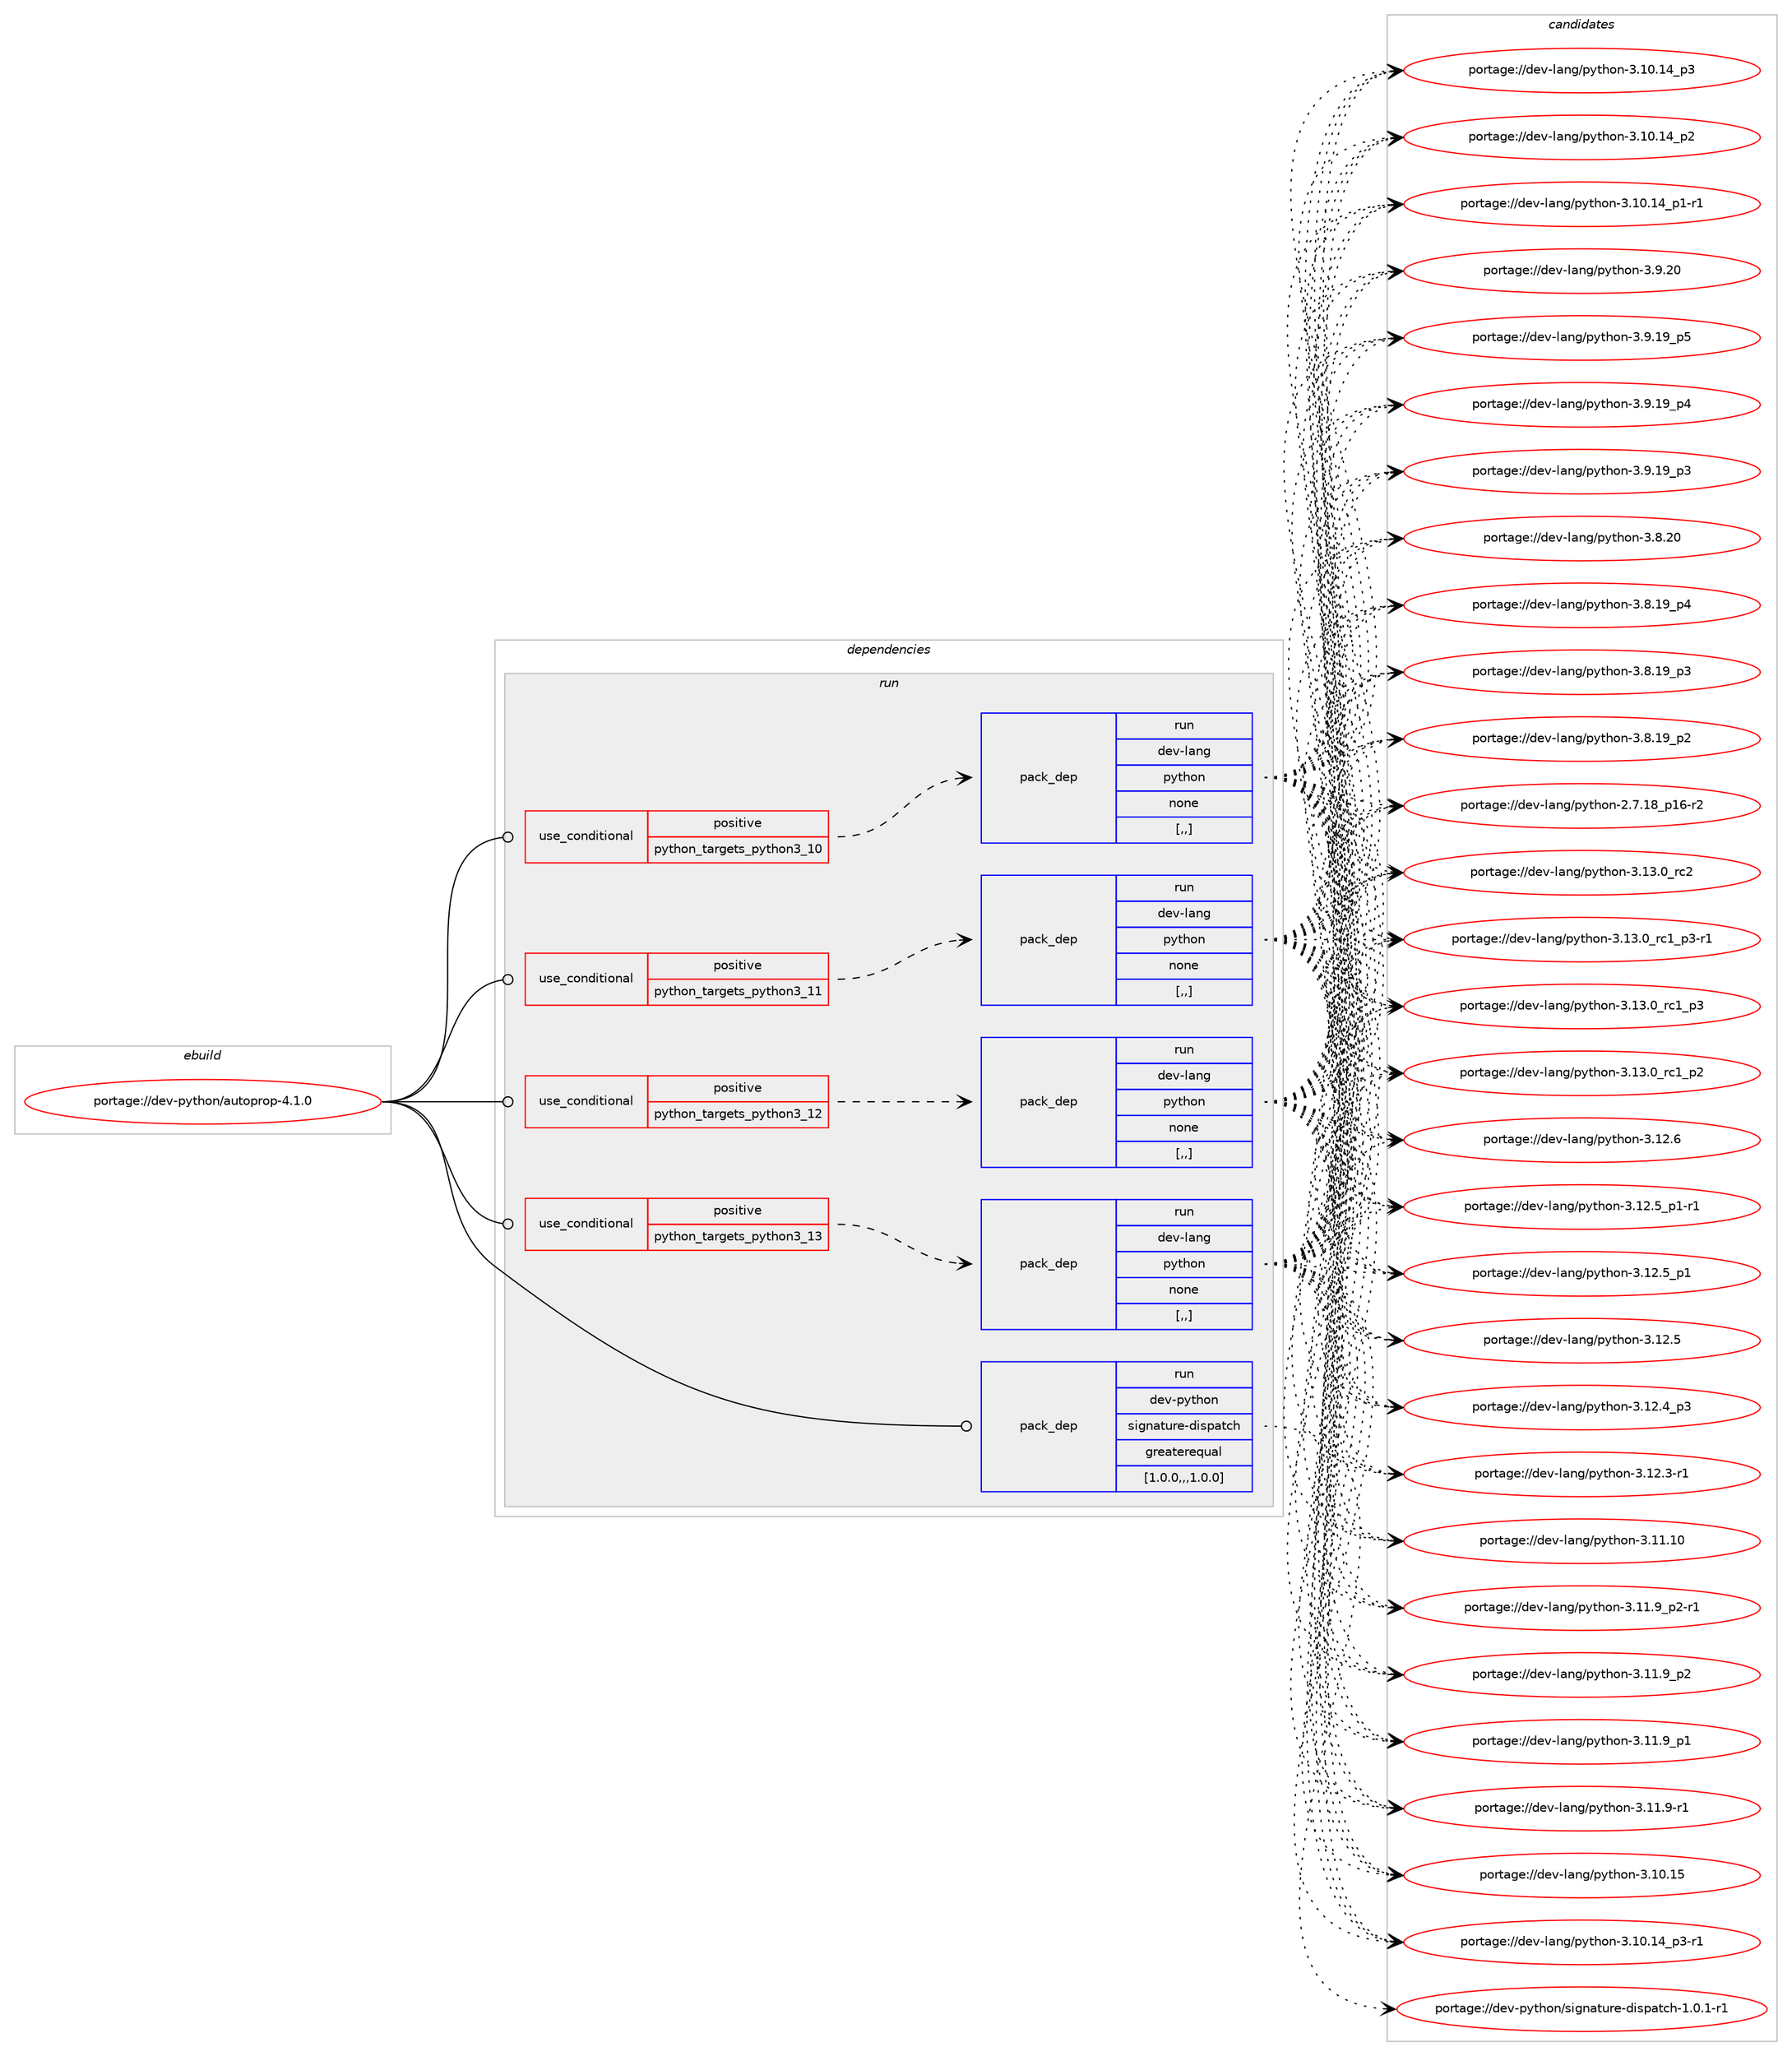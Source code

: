 digraph prolog {

# *************
# Graph options
# *************

newrank=true;
concentrate=true;
compound=true;
graph [rankdir=LR,fontname=Helvetica,fontsize=10,ranksep=1.5];#, ranksep=2.5, nodesep=0.2];
edge  [arrowhead=vee];
node  [fontname=Helvetica,fontsize=10];

# **********
# The ebuild
# **********

subgraph cluster_leftcol {
color=gray;
label=<<i>ebuild</i>>;
id [label="portage://dev-python/autoprop-4.1.0", color=red, width=4, href="../dev-python/autoprop-4.1.0.svg"];
}

# ****************
# The dependencies
# ****************

subgraph cluster_midcol {
color=gray;
label=<<i>dependencies</i>>;
subgraph cluster_compile {
fillcolor="#eeeeee";
style=filled;
label=<<i>compile</i>>;
}
subgraph cluster_compileandrun {
fillcolor="#eeeeee";
style=filled;
label=<<i>compile and run</i>>;
}
subgraph cluster_run {
fillcolor="#eeeeee";
style=filled;
label=<<i>run</i>>;
subgraph cond161403 {
dependency636662 [label=<<TABLE BORDER="0" CELLBORDER="1" CELLSPACING="0" CELLPADDING="4"><TR><TD ROWSPAN="3" CELLPADDING="10">use_conditional</TD></TR><TR><TD>positive</TD></TR><TR><TD>python_targets_python3_10</TD></TR></TABLE>>, shape=none, color=red];
subgraph pack470445 {
dependency636663 [label=<<TABLE BORDER="0" CELLBORDER="1" CELLSPACING="0" CELLPADDING="4" WIDTH="220"><TR><TD ROWSPAN="6" CELLPADDING="30">pack_dep</TD></TR><TR><TD WIDTH="110">run</TD></TR><TR><TD>dev-lang</TD></TR><TR><TD>python</TD></TR><TR><TD>none</TD></TR><TR><TD>[,,]</TD></TR></TABLE>>, shape=none, color=blue];
}
dependency636662:e -> dependency636663:w [weight=20,style="dashed",arrowhead="vee"];
}
id:e -> dependency636662:w [weight=20,style="solid",arrowhead="odot"];
subgraph cond161404 {
dependency636664 [label=<<TABLE BORDER="0" CELLBORDER="1" CELLSPACING="0" CELLPADDING="4"><TR><TD ROWSPAN="3" CELLPADDING="10">use_conditional</TD></TR><TR><TD>positive</TD></TR><TR><TD>python_targets_python3_11</TD></TR></TABLE>>, shape=none, color=red];
subgraph pack470446 {
dependency636665 [label=<<TABLE BORDER="0" CELLBORDER="1" CELLSPACING="0" CELLPADDING="4" WIDTH="220"><TR><TD ROWSPAN="6" CELLPADDING="30">pack_dep</TD></TR><TR><TD WIDTH="110">run</TD></TR><TR><TD>dev-lang</TD></TR><TR><TD>python</TD></TR><TR><TD>none</TD></TR><TR><TD>[,,]</TD></TR></TABLE>>, shape=none, color=blue];
}
dependency636664:e -> dependency636665:w [weight=20,style="dashed",arrowhead="vee"];
}
id:e -> dependency636664:w [weight=20,style="solid",arrowhead="odot"];
subgraph cond161405 {
dependency636666 [label=<<TABLE BORDER="0" CELLBORDER="1" CELLSPACING="0" CELLPADDING="4"><TR><TD ROWSPAN="3" CELLPADDING="10">use_conditional</TD></TR><TR><TD>positive</TD></TR><TR><TD>python_targets_python3_12</TD></TR></TABLE>>, shape=none, color=red];
subgraph pack470447 {
dependency636667 [label=<<TABLE BORDER="0" CELLBORDER="1" CELLSPACING="0" CELLPADDING="4" WIDTH="220"><TR><TD ROWSPAN="6" CELLPADDING="30">pack_dep</TD></TR><TR><TD WIDTH="110">run</TD></TR><TR><TD>dev-lang</TD></TR><TR><TD>python</TD></TR><TR><TD>none</TD></TR><TR><TD>[,,]</TD></TR></TABLE>>, shape=none, color=blue];
}
dependency636666:e -> dependency636667:w [weight=20,style="dashed",arrowhead="vee"];
}
id:e -> dependency636666:w [weight=20,style="solid",arrowhead="odot"];
subgraph cond161406 {
dependency636668 [label=<<TABLE BORDER="0" CELLBORDER="1" CELLSPACING="0" CELLPADDING="4"><TR><TD ROWSPAN="3" CELLPADDING="10">use_conditional</TD></TR><TR><TD>positive</TD></TR><TR><TD>python_targets_python3_13</TD></TR></TABLE>>, shape=none, color=red];
subgraph pack470448 {
dependency636669 [label=<<TABLE BORDER="0" CELLBORDER="1" CELLSPACING="0" CELLPADDING="4" WIDTH="220"><TR><TD ROWSPAN="6" CELLPADDING="30">pack_dep</TD></TR><TR><TD WIDTH="110">run</TD></TR><TR><TD>dev-lang</TD></TR><TR><TD>python</TD></TR><TR><TD>none</TD></TR><TR><TD>[,,]</TD></TR></TABLE>>, shape=none, color=blue];
}
dependency636668:e -> dependency636669:w [weight=20,style="dashed",arrowhead="vee"];
}
id:e -> dependency636668:w [weight=20,style="solid",arrowhead="odot"];
subgraph pack470449 {
dependency636670 [label=<<TABLE BORDER="0" CELLBORDER="1" CELLSPACING="0" CELLPADDING="4" WIDTH="220"><TR><TD ROWSPAN="6" CELLPADDING="30">pack_dep</TD></TR><TR><TD WIDTH="110">run</TD></TR><TR><TD>dev-python</TD></TR><TR><TD>signature-dispatch</TD></TR><TR><TD>greaterequal</TD></TR><TR><TD>[1.0.0,,,1.0.0]</TD></TR></TABLE>>, shape=none, color=blue];
}
id:e -> dependency636670:w [weight=20,style="solid",arrowhead="odot"];
}
}

# **************
# The candidates
# **************

subgraph cluster_choices {
rank=same;
color=gray;
label=<<i>candidates</i>>;

subgraph choice470445 {
color=black;
nodesep=1;
choice10010111845108971101034711212111610411111045514649514648951149950 [label="portage://dev-lang/python-3.13.0_rc2", color=red, width=4,href="../dev-lang/python-3.13.0_rc2.svg"];
choice1001011184510897110103471121211161041111104551464951464895114994995112514511449 [label="portage://dev-lang/python-3.13.0_rc1_p3-r1", color=red, width=4,href="../dev-lang/python-3.13.0_rc1_p3-r1.svg"];
choice100101118451089711010347112121116104111110455146495146489511499499511251 [label="portage://dev-lang/python-3.13.0_rc1_p3", color=red, width=4,href="../dev-lang/python-3.13.0_rc1_p3.svg"];
choice100101118451089711010347112121116104111110455146495146489511499499511250 [label="portage://dev-lang/python-3.13.0_rc1_p2", color=red, width=4,href="../dev-lang/python-3.13.0_rc1_p2.svg"];
choice10010111845108971101034711212111610411111045514649504654 [label="portage://dev-lang/python-3.12.6", color=red, width=4,href="../dev-lang/python-3.12.6.svg"];
choice1001011184510897110103471121211161041111104551464950465395112494511449 [label="portage://dev-lang/python-3.12.5_p1-r1", color=red, width=4,href="../dev-lang/python-3.12.5_p1-r1.svg"];
choice100101118451089711010347112121116104111110455146495046539511249 [label="portage://dev-lang/python-3.12.5_p1", color=red, width=4,href="../dev-lang/python-3.12.5_p1.svg"];
choice10010111845108971101034711212111610411111045514649504653 [label="portage://dev-lang/python-3.12.5", color=red, width=4,href="../dev-lang/python-3.12.5.svg"];
choice100101118451089711010347112121116104111110455146495046529511251 [label="portage://dev-lang/python-3.12.4_p3", color=red, width=4,href="../dev-lang/python-3.12.4_p3.svg"];
choice100101118451089711010347112121116104111110455146495046514511449 [label="portage://dev-lang/python-3.12.3-r1", color=red, width=4,href="../dev-lang/python-3.12.3-r1.svg"];
choice1001011184510897110103471121211161041111104551464949464948 [label="portage://dev-lang/python-3.11.10", color=red, width=4,href="../dev-lang/python-3.11.10.svg"];
choice1001011184510897110103471121211161041111104551464949465795112504511449 [label="portage://dev-lang/python-3.11.9_p2-r1", color=red, width=4,href="../dev-lang/python-3.11.9_p2-r1.svg"];
choice100101118451089711010347112121116104111110455146494946579511250 [label="portage://dev-lang/python-3.11.9_p2", color=red, width=4,href="../dev-lang/python-3.11.9_p2.svg"];
choice100101118451089711010347112121116104111110455146494946579511249 [label="portage://dev-lang/python-3.11.9_p1", color=red, width=4,href="../dev-lang/python-3.11.9_p1.svg"];
choice100101118451089711010347112121116104111110455146494946574511449 [label="portage://dev-lang/python-3.11.9-r1", color=red, width=4,href="../dev-lang/python-3.11.9-r1.svg"];
choice1001011184510897110103471121211161041111104551464948464953 [label="portage://dev-lang/python-3.10.15", color=red, width=4,href="../dev-lang/python-3.10.15.svg"];
choice100101118451089711010347112121116104111110455146494846495295112514511449 [label="portage://dev-lang/python-3.10.14_p3-r1", color=red, width=4,href="../dev-lang/python-3.10.14_p3-r1.svg"];
choice10010111845108971101034711212111610411111045514649484649529511251 [label="portage://dev-lang/python-3.10.14_p3", color=red, width=4,href="../dev-lang/python-3.10.14_p3.svg"];
choice10010111845108971101034711212111610411111045514649484649529511250 [label="portage://dev-lang/python-3.10.14_p2", color=red, width=4,href="../dev-lang/python-3.10.14_p2.svg"];
choice100101118451089711010347112121116104111110455146494846495295112494511449 [label="portage://dev-lang/python-3.10.14_p1-r1", color=red, width=4,href="../dev-lang/python-3.10.14_p1-r1.svg"];
choice10010111845108971101034711212111610411111045514657465048 [label="portage://dev-lang/python-3.9.20", color=red, width=4,href="../dev-lang/python-3.9.20.svg"];
choice100101118451089711010347112121116104111110455146574649579511253 [label="portage://dev-lang/python-3.9.19_p5", color=red, width=4,href="../dev-lang/python-3.9.19_p5.svg"];
choice100101118451089711010347112121116104111110455146574649579511252 [label="portage://dev-lang/python-3.9.19_p4", color=red, width=4,href="../dev-lang/python-3.9.19_p4.svg"];
choice100101118451089711010347112121116104111110455146574649579511251 [label="portage://dev-lang/python-3.9.19_p3", color=red, width=4,href="../dev-lang/python-3.9.19_p3.svg"];
choice10010111845108971101034711212111610411111045514656465048 [label="portage://dev-lang/python-3.8.20", color=red, width=4,href="../dev-lang/python-3.8.20.svg"];
choice100101118451089711010347112121116104111110455146564649579511252 [label="portage://dev-lang/python-3.8.19_p4", color=red, width=4,href="../dev-lang/python-3.8.19_p4.svg"];
choice100101118451089711010347112121116104111110455146564649579511251 [label="portage://dev-lang/python-3.8.19_p3", color=red, width=4,href="../dev-lang/python-3.8.19_p3.svg"];
choice100101118451089711010347112121116104111110455146564649579511250 [label="portage://dev-lang/python-3.8.19_p2", color=red, width=4,href="../dev-lang/python-3.8.19_p2.svg"];
choice100101118451089711010347112121116104111110455046554649569511249544511450 [label="portage://dev-lang/python-2.7.18_p16-r2", color=red, width=4,href="../dev-lang/python-2.7.18_p16-r2.svg"];
dependency636663:e -> choice10010111845108971101034711212111610411111045514649514648951149950:w [style=dotted,weight="100"];
dependency636663:e -> choice1001011184510897110103471121211161041111104551464951464895114994995112514511449:w [style=dotted,weight="100"];
dependency636663:e -> choice100101118451089711010347112121116104111110455146495146489511499499511251:w [style=dotted,weight="100"];
dependency636663:e -> choice100101118451089711010347112121116104111110455146495146489511499499511250:w [style=dotted,weight="100"];
dependency636663:e -> choice10010111845108971101034711212111610411111045514649504654:w [style=dotted,weight="100"];
dependency636663:e -> choice1001011184510897110103471121211161041111104551464950465395112494511449:w [style=dotted,weight="100"];
dependency636663:e -> choice100101118451089711010347112121116104111110455146495046539511249:w [style=dotted,weight="100"];
dependency636663:e -> choice10010111845108971101034711212111610411111045514649504653:w [style=dotted,weight="100"];
dependency636663:e -> choice100101118451089711010347112121116104111110455146495046529511251:w [style=dotted,weight="100"];
dependency636663:e -> choice100101118451089711010347112121116104111110455146495046514511449:w [style=dotted,weight="100"];
dependency636663:e -> choice1001011184510897110103471121211161041111104551464949464948:w [style=dotted,weight="100"];
dependency636663:e -> choice1001011184510897110103471121211161041111104551464949465795112504511449:w [style=dotted,weight="100"];
dependency636663:e -> choice100101118451089711010347112121116104111110455146494946579511250:w [style=dotted,weight="100"];
dependency636663:e -> choice100101118451089711010347112121116104111110455146494946579511249:w [style=dotted,weight="100"];
dependency636663:e -> choice100101118451089711010347112121116104111110455146494946574511449:w [style=dotted,weight="100"];
dependency636663:e -> choice1001011184510897110103471121211161041111104551464948464953:w [style=dotted,weight="100"];
dependency636663:e -> choice100101118451089711010347112121116104111110455146494846495295112514511449:w [style=dotted,weight="100"];
dependency636663:e -> choice10010111845108971101034711212111610411111045514649484649529511251:w [style=dotted,weight="100"];
dependency636663:e -> choice10010111845108971101034711212111610411111045514649484649529511250:w [style=dotted,weight="100"];
dependency636663:e -> choice100101118451089711010347112121116104111110455146494846495295112494511449:w [style=dotted,weight="100"];
dependency636663:e -> choice10010111845108971101034711212111610411111045514657465048:w [style=dotted,weight="100"];
dependency636663:e -> choice100101118451089711010347112121116104111110455146574649579511253:w [style=dotted,weight="100"];
dependency636663:e -> choice100101118451089711010347112121116104111110455146574649579511252:w [style=dotted,weight="100"];
dependency636663:e -> choice100101118451089711010347112121116104111110455146574649579511251:w [style=dotted,weight="100"];
dependency636663:e -> choice10010111845108971101034711212111610411111045514656465048:w [style=dotted,weight="100"];
dependency636663:e -> choice100101118451089711010347112121116104111110455146564649579511252:w [style=dotted,weight="100"];
dependency636663:e -> choice100101118451089711010347112121116104111110455146564649579511251:w [style=dotted,weight="100"];
dependency636663:e -> choice100101118451089711010347112121116104111110455146564649579511250:w [style=dotted,weight="100"];
dependency636663:e -> choice100101118451089711010347112121116104111110455046554649569511249544511450:w [style=dotted,weight="100"];
}
subgraph choice470446 {
color=black;
nodesep=1;
choice10010111845108971101034711212111610411111045514649514648951149950 [label="portage://dev-lang/python-3.13.0_rc2", color=red, width=4,href="../dev-lang/python-3.13.0_rc2.svg"];
choice1001011184510897110103471121211161041111104551464951464895114994995112514511449 [label="portage://dev-lang/python-3.13.0_rc1_p3-r1", color=red, width=4,href="../dev-lang/python-3.13.0_rc1_p3-r1.svg"];
choice100101118451089711010347112121116104111110455146495146489511499499511251 [label="portage://dev-lang/python-3.13.0_rc1_p3", color=red, width=4,href="../dev-lang/python-3.13.0_rc1_p3.svg"];
choice100101118451089711010347112121116104111110455146495146489511499499511250 [label="portage://dev-lang/python-3.13.0_rc1_p2", color=red, width=4,href="../dev-lang/python-3.13.0_rc1_p2.svg"];
choice10010111845108971101034711212111610411111045514649504654 [label="portage://dev-lang/python-3.12.6", color=red, width=4,href="../dev-lang/python-3.12.6.svg"];
choice1001011184510897110103471121211161041111104551464950465395112494511449 [label="portage://dev-lang/python-3.12.5_p1-r1", color=red, width=4,href="../dev-lang/python-3.12.5_p1-r1.svg"];
choice100101118451089711010347112121116104111110455146495046539511249 [label="portage://dev-lang/python-3.12.5_p1", color=red, width=4,href="../dev-lang/python-3.12.5_p1.svg"];
choice10010111845108971101034711212111610411111045514649504653 [label="portage://dev-lang/python-3.12.5", color=red, width=4,href="../dev-lang/python-3.12.5.svg"];
choice100101118451089711010347112121116104111110455146495046529511251 [label="portage://dev-lang/python-3.12.4_p3", color=red, width=4,href="../dev-lang/python-3.12.4_p3.svg"];
choice100101118451089711010347112121116104111110455146495046514511449 [label="portage://dev-lang/python-3.12.3-r1", color=red, width=4,href="../dev-lang/python-3.12.3-r1.svg"];
choice1001011184510897110103471121211161041111104551464949464948 [label="portage://dev-lang/python-3.11.10", color=red, width=4,href="../dev-lang/python-3.11.10.svg"];
choice1001011184510897110103471121211161041111104551464949465795112504511449 [label="portage://dev-lang/python-3.11.9_p2-r1", color=red, width=4,href="../dev-lang/python-3.11.9_p2-r1.svg"];
choice100101118451089711010347112121116104111110455146494946579511250 [label="portage://dev-lang/python-3.11.9_p2", color=red, width=4,href="../dev-lang/python-3.11.9_p2.svg"];
choice100101118451089711010347112121116104111110455146494946579511249 [label="portage://dev-lang/python-3.11.9_p1", color=red, width=4,href="../dev-lang/python-3.11.9_p1.svg"];
choice100101118451089711010347112121116104111110455146494946574511449 [label="portage://dev-lang/python-3.11.9-r1", color=red, width=4,href="../dev-lang/python-3.11.9-r1.svg"];
choice1001011184510897110103471121211161041111104551464948464953 [label="portage://dev-lang/python-3.10.15", color=red, width=4,href="../dev-lang/python-3.10.15.svg"];
choice100101118451089711010347112121116104111110455146494846495295112514511449 [label="portage://dev-lang/python-3.10.14_p3-r1", color=red, width=4,href="../dev-lang/python-3.10.14_p3-r1.svg"];
choice10010111845108971101034711212111610411111045514649484649529511251 [label="portage://dev-lang/python-3.10.14_p3", color=red, width=4,href="../dev-lang/python-3.10.14_p3.svg"];
choice10010111845108971101034711212111610411111045514649484649529511250 [label="portage://dev-lang/python-3.10.14_p2", color=red, width=4,href="../dev-lang/python-3.10.14_p2.svg"];
choice100101118451089711010347112121116104111110455146494846495295112494511449 [label="portage://dev-lang/python-3.10.14_p1-r1", color=red, width=4,href="../dev-lang/python-3.10.14_p1-r1.svg"];
choice10010111845108971101034711212111610411111045514657465048 [label="portage://dev-lang/python-3.9.20", color=red, width=4,href="../dev-lang/python-3.9.20.svg"];
choice100101118451089711010347112121116104111110455146574649579511253 [label="portage://dev-lang/python-3.9.19_p5", color=red, width=4,href="../dev-lang/python-3.9.19_p5.svg"];
choice100101118451089711010347112121116104111110455146574649579511252 [label="portage://dev-lang/python-3.9.19_p4", color=red, width=4,href="../dev-lang/python-3.9.19_p4.svg"];
choice100101118451089711010347112121116104111110455146574649579511251 [label="portage://dev-lang/python-3.9.19_p3", color=red, width=4,href="../dev-lang/python-3.9.19_p3.svg"];
choice10010111845108971101034711212111610411111045514656465048 [label="portage://dev-lang/python-3.8.20", color=red, width=4,href="../dev-lang/python-3.8.20.svg"];
choice100101118451089711010347112121116104111110455146564649579511252 [label="portage://dev-lang/python-3.8.19_p4", color=red, width=4,href="../dev-lang/python-3.8.19_p4.svg"];
choice100101118451089711010347112121116104111110455146564649579511251 [label="portage://dev-lang/python-3.8.19_p3", color=red, width=4,href="../dev-lang/python-3.8.19_p3.svg"];
choice100101118451089711010347112121116104111110455146564649579511250 [label="portage://dev-lang/python-3.8.19_p2", color=red, width=4,href="../dev-lang/python-3.8.19_p2.svg"];
choice100101118451089711010347112121116104111110455046554649569511249544511450 [label="portage://dev-lang/python-2.7.18_p16-r2", color=red, width=4,href="../dev-lang/python-2.7.18_p16-r2.svg"];
dependency636665:e -> choice10010111845108971101034711212111610411111045514649514648951149950:w [style=dotted,weight="100"];
dependency636665:e -> choice1001011184510897110103471121211161041111104551464951464895114994995112514511449:w [style=dotted,weight="100"];
dependency636665:e -> choice100101118451089711010347112121116104111110455146495146489511499499511251:w [style=dotted,weight="100"];
dependency636665:e -> choice100101118451089711010347112121116104111110455146495146489511499499511250:w [style=dotted,weight="100"];
dependency636665:e -> choice10010111845108971101034711212111610411111045514649504654:w [style=dotted,weight="100"];
dependency636665:e -> choice1001011184510897110103471121211161041111104551464950465395112494511449:w [style=dotted,weight="100"];
dependency636665:e -> choice100101118451089711010347112121116104111110455146495046539511249:w [style=dotted,weight="100"];
dependency636665:e -> choice10010111845108971101034711212111610411111045514649504653:w [style=dotted,weight="100"];
dependency636665:e -> choice100101118451089711010347112121116104111110455146495046529511251:w [style=dotted,weight="100"];
dependency636665:e -> choice100101118451089711010347112121116104111110455146495046514511449:w [style=dotted,weight="100"];
dependency636665:e -> choice1001011184510897110103471121211161041111104551464949464948:w [style=dotted,weight="100"];
dependency636665:e -> choice1001011184510897110103471121211161041111104551464949465795112504511449:w [style=dotted,weight="100"];
dependency636665:e -> choice100101118451089711010347112121116104111110455146494946579511250:w [style=dotted,weight="100"];
dependency636665:e -> choice100101118451089711010347112121116104111110455146494946579511249:w [style=dotted,weight="100"];
dependency636665:e -> choice100101118451089711010347112121116104111110455146494946574511449:w [style=dotted,weight="100"];
dependency636665:e -> choice1001011184510897110103471121211161041111104551464948464953:w [style=dotted,weight="100"];
dependency636665:e -> choice100101118451089711010347112121116104111110455146494846495295112514511449:w [style=dotted,weight="100"];
dependency636665:e -> choice10010111845108971101034711212111610411111045514649484649529511251:w [style=dotted,weight="100"];
dependency636665:e -> choice10010111845108971101034711212111610411111045514649484649529511250:w [style=dotted,weight="100"];
dependency636665:e -> choice100101118451089711010347112121116104111110455146494846495295112494511449:w [style=dotted,weight="100"];
dependency636665:e -> choice10010111845108971101034711212111610411111045514657465048:w [style=dotted,weight="100"];
dependency636665:e -> choice100101118451089711010347112121116104111110455146574649579511253:w [style=dotted,weight="100"];
dependency636665:e -> choice100101118451089711010347112121116104111110455146574649579511252:w [style=dotted,weight="100"];
dependency636665:e -> choice100101118451089711010347112121116104111110455146574649579511251:w [style=dotted,weight="100"];
dependency636665:e -> choice10010111845108971101034711212111610411111045514656465048:w [style=dotted,weight="100"];
dependency636665:e -> choice100101118451089711010347112121116104111110455146564649579511252:w [style=dotted,weight="100"];
dependency636665:e -> choice100101118451089711010347112121116104111110455146564649579511251:w [style=dotted,weight="100"];
dependency636665:e -> choice100101118451089711010347112121116104111110455146564649579511250:w [style=dotted,weight="100"];
dependency636665:e -> choice100101118451089711010347112121116104111110455046554649569511249544511450:w [style=dotted,weight="100"];
}
subgraph choice470447 {
color=black;
nodesep=1;
choice10010111845108971101034711212111610411111045514649514648951149950 [label="portage://dev-lang/python-3.13.0_rc2", color=red, width=4,href="../dev-lang/python-3.13.0_rc2.svg"];
choice1001011184510897110103471121211161041111104551464951464895114994995112514511449 [label="portage://dev-lang/python-3.13.0_rc1_p3-r1", color=red, width=4,href="../dev-lang/python-3.13.0_rc1_p3-r1.svg"];
choice100101118451089711010347112121116104111110455146495146489511499499511251 [label="portage://dev-lang/python-3.13.0_rc1_p3", color=red, width=4,href="../dev-lang/python-3.13.0_rc1_p3.svg"];
choice100101118451089711010347112121116104111110455146495146489511499499511250 [label="portage://dev-lang/python-3.13.0_rc1_p2", color=red, width=4,href="../dev-lang/python-3.13.0_rc1_p2.svg"];
choice10010111845108971101034711212111610411111045514649504654 [label="portage://dev-lang/python-3.12.6", color=red, width=4,href="../dev-lang/python-3.12.6.svg"];
choice1001011184510897110103471121211161041111104551464950465395112494511449 [label="portage://dev-lang/python-3.12.5_p1-r1", color=red, width=4,href="../dev-lang/python-3.12.5_p1-r1.svg"];
choice100101118451089711010347112121116104111110455146495046539511249 [label="portage://dev-lang/python-3.12.5_p1", color=red, width=4,href="../dev-lang/python-3.12.5_p1.svg"];
choice10010111845108971101034711212111610411111045514649504653 [label="portage://dev-lang/python-3.12.5", color=red, width=4,href="../dev-lang/python-3.12.5.svg"];
choice100101118451089711010347112121116104111110455146495046529511251 [label="portage://dev-lang/python-3.12.4_p3", color=red, width=4,href="../dev-lang/python-3.12.4_p3.svg"];
choice100101118451089711010347112121116104111110455146495046514511449 [label="portage://dev-lang/python-3.12.3-r1", color=red, width=4,href="../dev-lang/python-3.12.3-r1.svg"];
choice1001011184510897110103471121211161041111104551464949464948 [label="portage://dev-lang/python-3.11.10", color=red, width=4,href="../dev-lang/python-3.11.10.svg"];
choice1001011184510897110103471121211161041111104551464949465795112504511449 [label="portage://dev-lang/python-3.11.9_p2-r1", color=red, width=4,href="../dev-lang/python-3.11.9_p2-r1.svg"];
choice100101118451089711010347112121116104111110455146494946579511250 [label="portage://dev-lang/python-3.11.9_p2", color=red, width=4,href="../dev-lang/python-3.11.9_p2.svg"];
choice100101118451089711010347112121116104111110455146494946579511249 [label="portage://dev-lang/python-3.11.9_p1", color=red, width=4,href="../dev-lang/python-3.11.9_p1.svg"];
choice100101118451089711010347112121116104111110455146494946574511449 [label="portage://dev-lang/python-3.11.9-r1", color=red, width=4,href="../dev-lang/python-3.11.9-r1.svg"];
choice1001011184510897110103471121211161041111104551464948464953 [label="portage://dev-lang/python-3.10.15", color=red, width=4,href="../dev-lang/python-3.10.15.svg"];
choice100101118451089711010347112121116104111110455146494846495295112514511449 [label="portage://dev-lang/python-3.10.14_p3-r1", color=red, width=4,href="../dev-lang/python-3.10.14_p3-r1.svg"];
choice10010111845108971101034711212111610411111045514649484649529511251 [label="portage://dev-lang/python-3.10.14_p3", color=red, width=4,href="../dev-lang/python-3.10.14_p3.svg"];
choice10010111845108971101034711212111610411111045514649484649529511250 [label="portage://dev-lang/python-3.10.14_p2", color=red, width=4,href="../dev-lang/python-3.10.14_p2.svg"];
choice100101118451089711010347112121116104111110455146494846495295112494511449 [label="portage://dev-lang/python-3.10.14_p1-r1", color=red, width=4,href="../dev-lang/python-3.10.14_p1-r1.svg"];
choice10010111845108971101034711212111610411111045514657465048 [label="portage://dev-lang/python-3.9.20", color=red, width=4,href="../dev-lang/python-3.9.20.svg"];
choice100101118451089711010347112121116104111110455146574649579511253 [label="portage://dev-lang/python-3.9.19_p5", color=red, width=4,href="../dev-lang/python-3.9.19_p5.svg"];
choice100101118451089711010347112121116104111110455146574649579511252 [label="portage://dev-lang/python-3.9.19_p4", color=red, width=4,href="../dev-lang/python-3.9.19_p4.svg"];
choice100101118451089711010347112121116104111110455146574649579511251 [label="portage://dev-lang/python-3.9.19_p3", color=red, width=4,href="../dev-lang/python-3.9.19_p3.svg"];
choice10010111845108971101034711212111610411111045514656465048 [label="portage://dev-lang/python-3.8.20", color=red, width=4,href="../dev-lang/python-3.8.20.svg"];
choice100101118451089711010347112121116104111110455146564649579511252 [label="portage://dev-lang/python-3.8.19_p4", color=red, width=4,href="../dev-lang/python-3.8.19_p4.svg"];
choice100101118451089711010347112121116104111110455146564649579511251 [label="portage://dev-lang/python-3.8.19_p3", color=red, width=4,href="../dev-lang/python-3.8.19_p3.svg"];
choice100101118451089711010347112121116104111110455146564649579511250 [label="portage://dev-lang/python-3.8.19_p2", color=red, width=4,href="../dev-lang/python-3.8.19_p2.svg"];
choice100101118451089711010347112121116104111110455046554649569511249544511450 [label="portage://dev-lang/python-2.7.18_p16-r2", color=red, width=4,href="../dev-lang/python-2.7.18_p16-r2.svg"];
dependency636667:e -> choice10010111845108971101034711212111610411111045514649514648951149950:w [style=dotted,weight="100"];
dependency636667:e -> choice1001011184510897110103471121211161041111104551464951464895114994995112514511449:w [style=dotted,weight="100"];
dependency636667:e -> choice100101118451089711010347112121116104111110455146495146489511499499511251:w [style=dotted,weight="100"];
dependency636667:e -> choice100101118451089711010347112121116104111110455146495146489511499499511250:w [style=dotted,weight="100"];
dependency636667:e -> choice10010111845108971101034711212111610411111045514649504654:w [style=dotted,weight="100"];
dependency636667:e -> choice1001011184510897110103471121211161041111104551464950465395112494511449:w [style=dotted,weight="100"];
dependency636667:e -> choice100101118451089711010347112121116104111110455146495046539511249:w [style=dotted,weight="100"];
dependency636667:e -> choice10010111845108971101034711212111610411111045514649504653:w [style=dotted,weight="100"];
dependency636667:e -> choice100101118451089711010347112121116104111110455146495046529511251:w [style=dotted,weight="100"];
dependency636667:e -> choice100101118451089711010347112121116104111110455146495046514511449:w [style=dotted,weight="100"];
dependency636667:e -> choice1001011184510897110103471121211161041111104551464949464948:w [style=dotted,weight="100"];
dependency636667:e -> choice1001011184510897110103471121211161041111104551464949465795112504511449:w [style=dotted,weight="100"];
dependency636667:e -> choice100101118451089711010347112121116104111110455146494946579511250:w [style=dotted,weight="100"];
dependency636667:e -> choice100101118451089711010347112121116104111110455146494946579511249:w [style=dotted,weight="100"];
dependency636667:e -> choice100101118451089711010347112121116104111110455146494946574511449:w [style=dotted,weight="100"];
dependency636667:e -> choice1001011184510897110103471121211161041111104551464948464953:w [style=dotted,weight="100"];
dependency636667:e -> choice100101118451089711010347112121116104111110455146494846495295112514511449:w [style=dotted,weight="100"];
dependency636667:e -> choice10010111845108971101034711212111610411111045514649484649529511251:w [style=dotted,weight="100"];
dependency636667:e -> choice10010111845108971101034711212111610411111045514649484649529511250:w [style=dotted,weight="100"];
dependency636667:e -> choice100101118451089711010347112121116104111110455146494846495295112494511449:w [style=dotted,weight="100"];
dependency636667:e -> choice10010111845108971101034711212111610411111045514657465048:w [style=dotted,weight="100"];
dependency636667:e -> choice100101118451089711010347112121116104111110455146574649579511253:w [style=dotted,weight="100"];
dependency636667:e -> choice100101118451089711010347112121116104111110455146574649579511252:w [style=dotted,weight="100"];
dependency636667:e -> choice100101118451089711010347112121116104111110455146574649579511251:w [style=dotted,weight="100"];
dependency636667:e -> choice10010111845108971101034711212111610411111045514656465048:w [style=dotted,weight="100"];
dependency636667:e -> choice100101118451089711010347112121116104111110455146564649579511252:w [style=dotted,weight="100"];
dependency636667:e -> choice100101118451089711010347112121116104111110455146564649579511251:w [style=dotted,weight="100"];
dependency636667:e -> choice100101118451089711010347112121116104111110455146564649579511250:w [style=dotted,weight="100"];
dependency636667:e -> choice100101118451089711010347112121116104111110455046554649569511249544511450:w [style=dotted,weight="100"];
}
subgraph choice470448 {
color=black;
nodesep=1;
choice10010111845108971101034711212111610411111045514649514648951149950 [label="portage://dev-lang/python-3.13.0_rc2", color=red, width=4,href="../dev-lang/python-3.13.0_rc2.svg"];
choice1001011184510897110103471121211161041111104551464951464895114994995112514511449 [label="portage://dev-lang/python-3.13.0_rc1_p3-r1", color=red, width=4,href="../dev-lang/python-3.13.0_rc1_p3-r1.svg"];
choice100101118451089711010347112121116104111110455146495146489511499499511251 [label="portage://dev-lang/python-3.13.0_rc1_p3", color=red, width=4,href="../dev-lang/python-3.13.0_rc1_p3.svg"];
choice100101118451089711010347112121116104111110455146495146489511499499511250 [label="portage://dev-lang/python-3.13.0_rc1_p2", color=red, width=4,href="../dev-lang/python-3.13.0_rc1_p2.svg"];
choice10010111845108971101034711212111610411111045514649504654 [label="portage://dev-lang/python-3.12.6", color=red, width=4,href="../dev-lang/python-3.12.6.svg"];
choice1001011184510897110103471121211161041111104551464950465395112494511449 [label="portage://dev-lang/python-3.12.5_p1-r1", color=red, width=4,href="../dev-lang/python-3.12.5_p1-r1.svg"];
choice100101118451089711010347112121116104111110455146495046539511249 [label="portage://dev-lang/python-3.12.5_p1", color=red, width=4,href="../dev-lang/python-3.12.5_p1.svg"];
choice10010111845108971101034711212111610411111045514649504653 [label="portage://dev-lang/python-3.12.5", color=red, width=4,href="../dev-lang/python-3.12.5.svg"];
choice100101118451089711010347112121116104111110455146495046529511251 [label="portage://dev-lang/python-3.12.4_p3", color=red, width=4,href="../dev-lang/python-3.12.4_p3.svg"];
choice100101118451089711010347112121116104111110455146495046514511449 [label="portage://dev-lang/python-3.12.3-r1", color=red, width=4,href="../dev-lang/python-3.12.3-r1.svg"];
choice1001011184510897110103471121211161041111104551464949464948 [label="portage://dev-lang/python-3.11.10", color=red, width=4,href="../dev-lang/python-3.11.10.svg"];
choice1001011184510897110103471121211161041111104551464949465795112504511449 [label="portage://dev-lang/python-3.11.9_p2-r1", color=red, width=4,href="../dev-lang/python-3.11.9_p2-r1.svg"];
choice100101118451089711010347112121116104111110455146494946579511250 [label="portage://dev-lang/python-3.11.9_p2", color=red, width=4,href="../dev-lang/python-3.11.9_p2.svg"];
choice100101118451089711010347112121116104111110455146494946579511249 [label="portage://dev-lang/python-3.11.9_p1", color=red, width=4,href="../dev-lang/python-3.11.9_p1.svg"];
choice100101118451089711010347112121116104111110455146494946574511449 [label="portage://dev-lang/python-3.11.9-r1", color=red, width=4,href="../dev-lang/python-3.11.9-r1.svg"];
choice1001011184510897110103471121211161041111104551464948464953 [label="portage://dev-lang/python-3.10.15", color=red, width=4,href="../dev-lang/python-3.10.15.svg"];
choice100101118451089711010347112121116104111110455146494846495295112514511449 [label="portage://dev-lang/python-3.10.14_p3-r1", color=red, width=4,href="../dev-lang/python-3.10.14_p3-r1.svg"];
choice10010111845108971101034711212111610411111045514649484649529511251 [label="portage://dev-lang/python-3.10.14_p3", color=red, width=4,href="../dev-lang/python-3.10.14_p3.svg"];
choice10010111845108971101034711212111610411111045514649484649529511250 [label="portage://dev-lang/python-3.10.14_p2", color=red, width=4,href="../dev-lang/python-3.10.14_p2.svg"];
choice100101118451089711010347112121116104111110455146494846495295112494511449 [label="portage://dev-lang/python-3.10.14_p1-r1", color=red, width=4,href="../dev-lang/python-3.10.14_p1-r1.svg"];
choice10010111845108971101034711212111610411111045514657465048 [label="portage://dev-lang/python-3.9.20", color=red, width=4,href="../dev-lang/python-3.9.20.svg"];
choice100101118451089711010347112121116104111110455146574649579511253 [label="portage://dev-lang/python-3.9.19_p5", color=red, width=4,href="../dev-lang/python-3.9.19_p5.svg"];
choice100101118451089711010347112121116104111110455146574649579511252 [label="portage://dev-lang/python-3.9.19_p4", color=red, width=4,href="../dev-lang/python-3.9.19_p4.svg"];
choice100101118451089711010347112121116104111110455146574649579511251 [label="portage://dev-lang/python-3.9.19_p3", color=red, width=4,href="../dev-lang/python-3.9.19_p3.svg"];
choice10010111845108971101034711212111610411111045514656465048 [label="portage://dev-lang/python-3.8.20", color=red, width=4,href="../dev-lang/python-3.8.20.svg"];
choice100101118451089711010347112121116104111110455146564649579511252 [label="portage://dev-lang/python-3.8.19_p4", color=red, width=4,href="../dev-lang/python-3.8.19_p4.svg"];
choice100101118451089711010347112121116104111110455146564649579511251 [label="portage://dev-lang/python-3.8.19_p3", color=red, width=4,href="../dev-lang/python-3.8.19_p3.svg"];
choice100101118451089711010347112121116104111110455146564649579511250 [label="portage://dev-lang/python-3.8.19_p2", color=red, width=4,href="../dev-lang/python-3.8.19_p2.svg"];
choice100101118451089711010347112121116104111110455046554649569511249544511450 [label="portage://dev-lang/python-2.7.18_p16-r2", color=red, width=4,href="../dev-lang/python-2.7.18_p16-r2.svg"];
dependency636669:e -> choice10010111845108971101034711212111610411111045514649514648951149950:w [style=dotted,weight="100"];
dependency636669:e -> choice1001011184510897110103471121211161041111104551464951464895114994995112514511449:w [style=dotted,weight="100"];
dependency636669:e -> choice100101118451089711010347112121116104111110455146495146489511499499511251:w [style=dotted,weight="100"];
dependency636669:e -> choice100101118451089711010347112121116104111110455146495146489511499499511250:w [style=dotted,weight="100"];
dependency636669:e -> choice10010111845108971101034711212111610411111045514649504654:w [style=dotted,weight="100"];
dependency636669:e -> choice1001011184510897110103471121211161041111104551464950465395112494511449:w [style=dotted,weight="100"];
dependency636669:e -> choice100101118451089711010347112121116104111110455146495046539511249:w [style=dotted,weight="100"];
dependency636669:e -> choice10010111845108971101034711212111610411111045514649504653:w [style=dotted,weight="100"];
dependency636669:e -> choice100101118451089711010347112121116104111110455146495046529511251:w [style=dotted,weight="100"];
dependency636669:e -> choice100101118451089711010347112121116104111110455146495046514511449:w [style=dotted,weight="100"];
dependency636669:e -> choice1001011184510897110103471121211161041111104551464949464948:w [style=dotted,weight="100"];
dependency636669:e -> choice1001011184510897110103471121211161041111104551464949465795112504511449:w [style=dotted,weight="100"];
dependency636669:e -> choice100101118451089711010347112121116104111110455146494946579511250:w [style=dotted,weight="100"];
dependency636669:e -> choice100101118451089711010347112121116104111110455146494946579511249:w [style=dotted,weight="100"];
dependency636669:e -> choice100101118451089711010347112121116104111110455146494946574511449:w [style=dotted,weight="100"];
dependency636669:e -> choice1001011184510897110103471121211161041111104551464948464953:w [style=dotted,weight="100"];
dependency636669:e -> choice100101118451089711010347112121116104111110455146494846495295112514511449:w [style=dotted,weight="100"];
dependency636669:e -> choice10010111845108971101034711212111610411111045514649484649529511251:w [style=dotted,weight="100"];
dependency636669:e -> choice10010111845108971101034711212111610411111045514649484649529511250:w [style=dotted,weight="100"];
dependency636669:e -> choice100101118451089711010347112121116104111110455146494846495295112494511449:w [style=dotted,weight="100"];
dependency636669:e -> choice10010111845108971101034711212111610411111045514657465048:w [style=dotted,weight="100"];
dependency636669:e -> choice100101118451089711010347112121116104111110455146574649579511253:w [style=dotted,weight="100"];
dependency636669:e -> choice100101118451089711010347112121116104111110455146574649579511252:w [style=dotted,weight="100"];
dependency636669:e -> choice100101118451089711010347112121116104111110455146574649579511251:w [style=dotted,weight="100"];
dependency636669:e -> choice10010111845108971101034711212111610411111045514656465048:w [style=dotted,weight="100"];
dependency636669:e -> choice100101118451089711010347112121116104111110455146564649579511252:w [style=dotted,weight="100"];
dependency636669:e -> choice100101118451089711010347112121116104111110455146564649579511251:w [style=dotted,weight="100"];
dependency636669:e -> choice100101118451089711010347112121116104111110455146564649579511250:w [style=dotted,weight="100"];
dependency636669:e -> choice100101118451089711010347112121116104111110455046554649569511249544511450:w [style=dotted,weight="100"];
}
subgraph choice470449 {
color=black;
nodesep=1;
choice1001011184511212111610411111047115105103110971161171141014510010511511297116991044549464846494511449 [label="portage://dev-python/signature-dispatch-1.0.1-r1", color=red, width=4,href="../dev-python/signature-dispatch-1.0.1-r1.svg"];
dependency636670:e -> choice1001011184511212111610411111047115105103110971161171141014510010511511297116991044549464846494511449:w [style=dotted,weight="100"];
}
}

}
